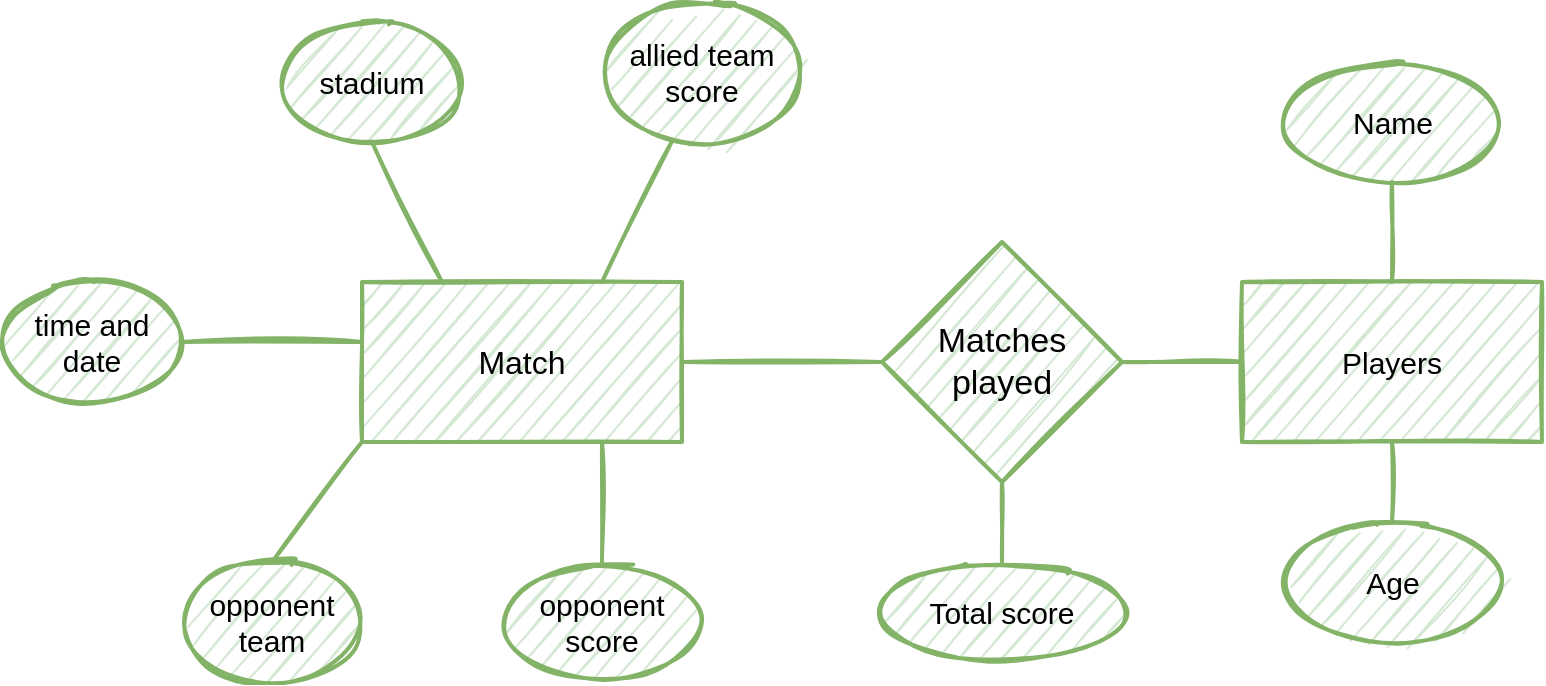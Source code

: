 <mxfile version="13.6.10" type="github">
  <diagram id="-IBCfol2DhCwTar03_mY" name="Page-1">
    <mxGraphModel dx="1038" dy="617" grid="1" gridSize="10" guides="1" tooltips="1" connect="1" arrows="1" fold="1" page="1" pageScale="1" pageWidth="10000" pageHeight="10000" math="0" shadow="0">
      <root>
        <mxCell id="0" />
        <mxCell id="1" parent="0" />
        <mxCell id="baoDK4Zk-VivEnSaUOu_-2" value="&lt;font style=&quot;font-size: 16px&quot;&gt;Match&lt;/font&gt;" style="rounded=0;whiteSpace=wrap;html=1;strokeWidth=2;fillColor=#d5e8d4;strokeColor=#82b366;sketch=1;" parent="1" vertex="1">
          <mxGeometry x="220" y="290" width="160" height="80" as="geometry" />
        </mxCell>
        <mxCell id="baoDK4Zk-VivEnSaUOu_-3" value="&lt;font style=&quot;font-size: 15px&quot;&gt;allied team score&lt;/font&gt;" style="ellipse;whiteSpace=wrap;html=1;strokeWidth=2;fillColor=#d5e8d4;strokeColor=#82b366;sketch=1;" parent="1" vertex="1">
          <mxGeometry x="340" y="150" width="100" height="70" as="geometry" />
        </mxCell>
        <mxCell id="baoDK4Zk-VivEnSaUOu_-4" value="&lt;font style=&quot;font-size: 15px&quot;&gt;stadium&lt;/font&gt;" style="ellipse;whiteSpace=wrap;html=1;strokeWidth=2;fillColor=#d5e8d4;strokeColor=#82b366;sketch=1;" parent="1" vertex="1">
          <mxGeometry x="180" y="160" width="90" height="60" as="geometry" />
        </mxCell>
        <mxCell id="baoDK4Zk-VivEnSaUOu_-5" value="&lt;font style=&quot;font-size: 15px&quot;&gt;time and date&lt;/font&gt;" style="ellipse;whiteSpace=wrap;html=1;strokeWidth=2;fillColor=#d5e8d4;strokeColor=#82b366;sketch=1;" parent="1" vertex="1">
          <mxGeometry x="40" y="290" width="90" height="60" as="geometry" />
        </mxCell>
        <mxCell id="baoDK4Zk-VivEnSaUOu_-7" value="&lt;font style=&quot;font-size: 15px&quot;&gt;opponent team&lt;/font&gt;" style="ellipse;whiteSpace=wrap;html=1;strokeWidth=2;fillColor=#d5e8d4;strokeColor=#82b366;sketch=1;" parent="1" vertex="1">
          <mxGeometry x="130" y="430" width="90" height="60" as="geometry" />
        </mxCell>
        <mxCell id="baoDK4Zk-VivEnSaUOu_-8" value="&lt;font style=&quot;font-size: 15px&quot;&gt;opponent score&lt;/font&gt;" style="ellipse;whiteSpace=wrap;html=1;strokeWidth=2;fillColor=#d5e8d4;strokeColor=#82b366;sketch=1;" parent="1" vertex="1">
          <mxGeometry x="290" y="430" width="100" height="60" as="geometry" />
        </mxCell>
        <mxCell id="baoDK4Zk-VivEnSaUOu_-10" value="&lt;font style=&quot;font-size: 17px&quot;&gt;Matches played&lt;/font&gt;" style="rhombus;whiteSpace=wrap;html=1;strokeWidth=2;fillColor=#d5e8d4;strokeColor=#82b366;sketch=1;" parent="1" vertex="1">
          <mxGeometry x="480" y="270" width="120" height="120" as="geometry" />
        </mxCell>
        <mxCell id="baoDK4Zk-VivEnSaUOu_-11" value="&lt;font style=&quot;font-size: 15px&quot;&gt;Total score&lt;/font&gt;" style="ellipse;whiteSpace=wrap;html=1;strokeWidth=2;fillColor=#d5e8d4;strokeColor=#82b366;sketch=1;" parent="1" vertex="1">
          <mxGeometry x="480" y="430" width="120" height="50" as="geometry" />
        </mxCell>
        <mxCell id="baoDK4Zk-VivEnSaUOu_-12" value="&lt;font style=&quot;font-size: 15px&quot;&gt;Players&lt;/font&gt;" style="rounded=0;whiteSpace=wrap;html=1;strokeWidth=2;fillColor=#d5e8d4;strokeColor=#82b366;sketch=1;" parent="1" vertex="1">
          <mxGeometry x="660" y="290" width="150" height="80" as="geometry" />
        </mxCell>
        <mxCell id="baoDK4Zk-VivEnSaUOu_-13" value="&lt;font style=&quot;font-size: 15px&quot;&gt;Name&lt;/font&gt;" style="ellipse;whiteSpace=wrap;html=1;strokeWidth=2;fillColor=#d5e8d4;strokeColor=#82b366;sketch=1;" parent="1" vertex="1">
          <mxGeometry x="682.5" y="180" width="105" height="60" as="geometry" />
        </mxCell>
        <mxCell id="baoDK4Zk-VivEnSaUOu_-14" value="&lt;font style=&quot;font-size: 15px&quot;&gt;Age&lt;/font&gt;" style="ellipse;whiteSpace=wrap;html=1;strokeWidth=2;fillColor=#d5e8d4;strokeColor=#82b366;sketch=1;" parent="1" vertex="1">
          <mxGeometry x="682.5" y="410" width="105" height="60" as="geometry" />
        </mxCell>
        <mxCell id="baoDK4Zk-VivEnSaUOu_-17" value="" style="endArrow=none;html=1;exitX=0.5;exitY=0;exitDx=0;exitDy=0;entryX=0;entryY=1;entryDx=0;entryDy=0;strokeWidth=2;fillColor=#d5e8d4;strokeColor=#82b366;sketch=1;" parent="1" source="baoDK4Zk-VivEnSaUOu_-7" target="baoDK4Zk-VivEnSaUOu_-2" edge="1">
          <mxGeometry width="50" height="50" relative="1" as="geometry">
            <mxPoint x="180" y="410" as="sourcePoint" />
            <mxPoint x="240" y="360" as="targetPoint" />
          </mxGeometry>
        </mxCell>
        <mxCell id="baoDK4Zk-VivEnSaUOu_-19" value="" style="endArrow=none;html=1;entryX=0.5;entryY=0;entryDx=0;entryDy=0;strokeWidth=2;fillColor=#d5e8d4;strokeColor=#82b366;sketch=1;" parent="1" target="baoDK4Zk-VivEnSaUOu_-8" edge="1">
          <mxGeometry width="50" height="50" relative="1" as="geometry">
            <mxPoint x="340" y="370" as="sourcePoint" />
            <mxPoint x="350" y="390" as="targetPoint" />
          </mxGeometry>
        </mxCell>
        <mxCell id="baoDK4Zk-VivEnSaUOu_-20" value="" style="endArrow=none;html=1;strokeWidth=2;fillColor=#d5e8d4;strokeColor=#82b366;sketch=1;" parent="1" source="baoDK4Zk-VivEnSaUOu_-5" edge="1">
          <mxGeometry width="50" height="50" relative="1" as="geometry">
            <mxPoint x="180" y="300" as="sourcePoint" />
            <mxPoint x="220" y="320" as="targetPoint" />
          </mxGeometry>
        </mxCell>
        <mxCell id="baoDK4Zk-VivEnSaUOu_-21" value="" style="endArrow=none;html=1;exitX=0.75;exitY=0;exitDx=0;exitDy=0;entryX=0.349;entryY=0.998;entryDx=0;entryDy=0;entryPerimeter=0;strokeWidth=2;fillColor=#d5e8d4;strokeColor=#82b366;sketch=1;" parent="1" source="baoDK4Zk-VivEnSaUOu_-2" target="baoDK4Zk-VivEnSaUOu_-3" edge="1">
          <mxGeometry width="50" height="50" relative="1" as="geometry">
            <mxPoint x="380" y="310" as="sourcePoint" />
            <mxPoint x="386" y="252" as="targetPoint" />
          </mxGeometry>
        </mxCell>
        <mxCell id="baoDK4Zk-VivEnSaUOu_-22" value="" style="endArrow=none;html=1;exitX=0.25;exitY=0;exitDx=0;exitDy=0;entryX=0.5;entryY=1;entryDx=0;entryDy=0;strokeWidth=2;fillColor=#d5e8d4;strokeColor=#82b366;sketch=1;" parent="1" source="baoDK4Zk-VivEnSaUOu_-2" target="baoDK4Zk-VivEnSaUOu_-4" edge="1">
          <mxGeometry width="50" height="50" relative="1" as="geometry">
            <mxPoint x="290" y="290" as="sourcePoint" />
            <mxPoint x="340" y="240" as="targetPoint" />
          </mxGeometry>
        </mxCell>
        <mxCell id="baoDK4Zk-VivEnSaUOu_-23" value="" style="endArrow=none;html=1;exitX=1;exitY=0.5;exitDx=0;exitDy=0;entryX=0;entryY=0.5;entryDx=0;entryDy=0;strokeWidth=2;fillColor=#d5e8d4;strokeColor=#82b366;sketch=1;" parent="1" source="baoDK4Zk-VivEnSaUOu_-2" target="baoDK4Zk-VivEnSaUOu_-10" edge="1">
          <mxGeometry width="50" height="50" relative="1" as="geometry">
            <mxPoint x="410" y="340" as="sourcePoint" />
            <mxPoint x="460" y="290" as="targetPoint" />
          </mxGeometry>
        </mxCell>
        <mxCell id="baoDK4Zk-VivEnSaUOu_-24" value="" style="endArrow=none;html=1;exitX=0.5;exitY=0;exitDx=0;exitDy=0;entryX=0.5;entryY=1;entryDx=0;entryDy=0;strokeWidth=2;fillColor=#d5e8d4;strokeColor=#82b366;sketch=1;" parent="1" source="baoDK4Zk-VivEnSaUOu_-11" target="baoDK4Zk-VivEnSaUOu_-10" edge="1">
          <mxGeometry width="50" height="50" relative="1" as="geometry">
            <mxPoint x="580" y="420" as="sourcePoint" />
            <mxPoint x="630" y="370" as="targetPoint" />
          </mxGeometry>
        </mxCell>
        <mxCell id="baoDK4Zk-VivEnSaUOu_-25" value="" style="endArrow=none;html=1;exitX=1;exitY=0.5;exitDx=0;exitDy=0;entryX=0;entryY=0.5;entryDx=0;entryDy=0;strokeWidth=2;fillColor=#d5e8d4;strokeColor=#82b366;sketch=1;" parent="1" source="baoDK4Zk-VivEnSaUOu_-10" target="baoDK4Zk-VivEnSaUOu_-12" edge="1">
          <mxGeometry width="50" height="50" relative="1" as="geometry">
            <mxPoint x="630" y="350" as="sourcePoint" />
            <mxPoint x="680" y="300" as="targetPoint" />
          </mxGeometry>
        </mxCell>
        <mxCell id="baoDK4Zk-VivEnSaUOu_-26" value="" style="endArrow=none;html=1;entryX=0.5;entryY=1;entryDx=0;entryDy=0;exitX=0.5;exitY=0;exitDx=0;exitDy=0;strokeWidth=2;fillColor=#d5e8d4;strokeColor=#82b366;sketch=1;" parent="1" source="baoDK4Zk-VivEnSaUOu_-12" target="baoDK4Zk-VivEnSaUOu_-13" edge="1">
          <mxGeometry width="50" height="50" relative="1" as="geometry">
            <mxPoint x="720" y="330" as="sourcePoint" />
            <mxPoint x="770" y="280" as="targetPoint" />
          </mxGeometry>
        </mxCell>
        <mxCell id="baoDK4Zk-VivEnSaUOu_-27" value="" style="endArrow=none;html=1;exitX=0.5;exitY=0;exitDx=0;exitDy=0;entryX=0.5;entryY=1;entryDx=0;entryDy=0;strokeWidth=2;fillColor=#d5e8d4;strokeColor=#82b366;sketch=1;" parent="1" source="baoDK4Zk-VivEnSaUOu_-14" target="baoDK4Zk-VivEnSaUOu_-12" edge="1">
          <mxGeometry width="50" height="50" relative="1" as="geometry">
            <mxPoint x="810" y="410" as="sourcePoint" />
            <mxPoint x="860" y="360" as="targetPoint" />
          </mxGeometry>
        </mxCell>
      </root>
    </mxGraphModel>
  </diagram>
</mxfile>
